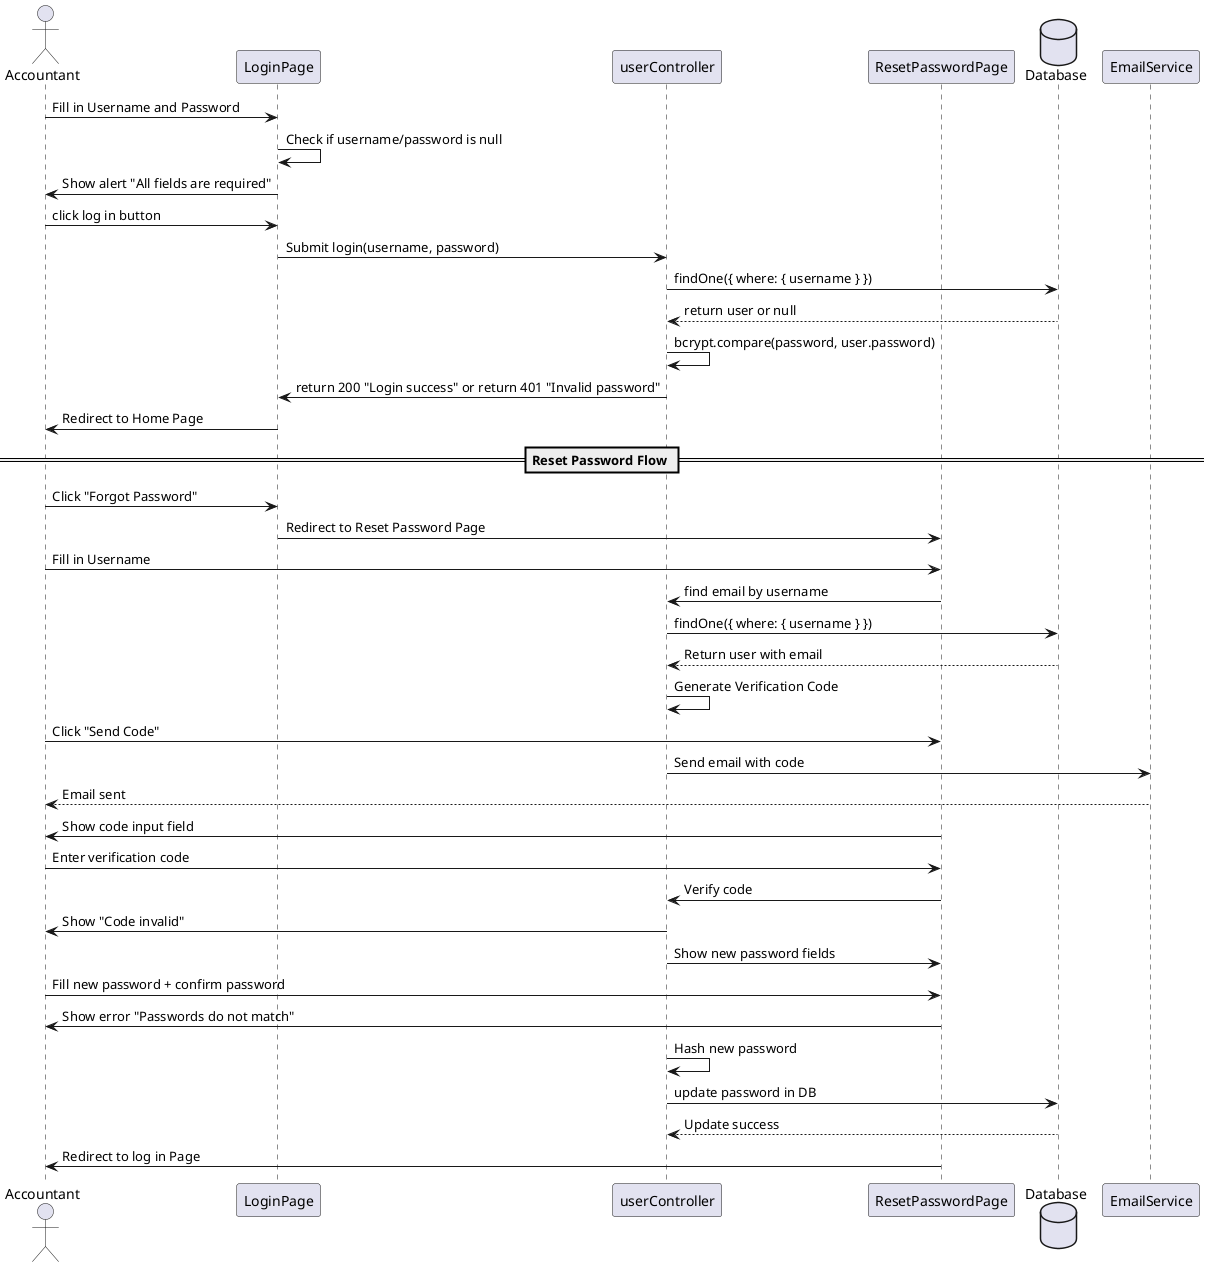 @startuml
actor Accountant
participant LoginPage
participant userController
participant ResetPasswordPage
database Database


Accountant -> LoginPage : Fill in Username and Password
LoginPage -> LoginPage : Check if username/password is null
LoginPage -> Accountant : Show alert "All fields are required"


Accountant -> LoginPage : click log in button
LoginPage -> userController : Submit login(username, password)

userController -> Database : findOne({ where: { username } })
Database --> userController : return user or null

userController -> userController : bcrypt.compare(password, user.password)
userController -> LoginPage : return 200 "Login success" or return 401 "Invalid password"
    
LoginPage -> Accountant : Redirect to Home Page 
    

== Reset Password Flow ==
Accountant -> LoginPage : Click "Forgot Password"
LoginPage -> ResetPasswordPage : Redirect to Reset Password Page

Accountant -> ResetPasswordPage : Fill in Username
ResetPasswordPage -> userController : find email by username
userController -> Database : findOne({ where: { username } })
Database --> userController : Return user with email

userController -> userController : Generate Verification Code
Accountant -> ResetPasswordPage : Click "Send Code"
userController -> EmailService : Send email with code
EmailService --> Accountant : Email sent
ResetPasswordPage -> Accountant : Show code input field

Accountant -> ResetPasswordPage : Enter verification code
ResetPasswordPage -> userController : Verify code
userController -> Accountant : Show "Code invalid"
userController -> ResetPasswordPage : Show new password fields
Accountant -> ResetPasswordPage : Fill new password + confirm password

ResetPasswordPage -> Accountant : Show error "Passwords do not match"
userController -> userController : Hash new password
userController -> Database : update password in DB
Database --> userController : Update success
ResetPasswordPage -> Accountant : Redirect to log in Page



@enduml
